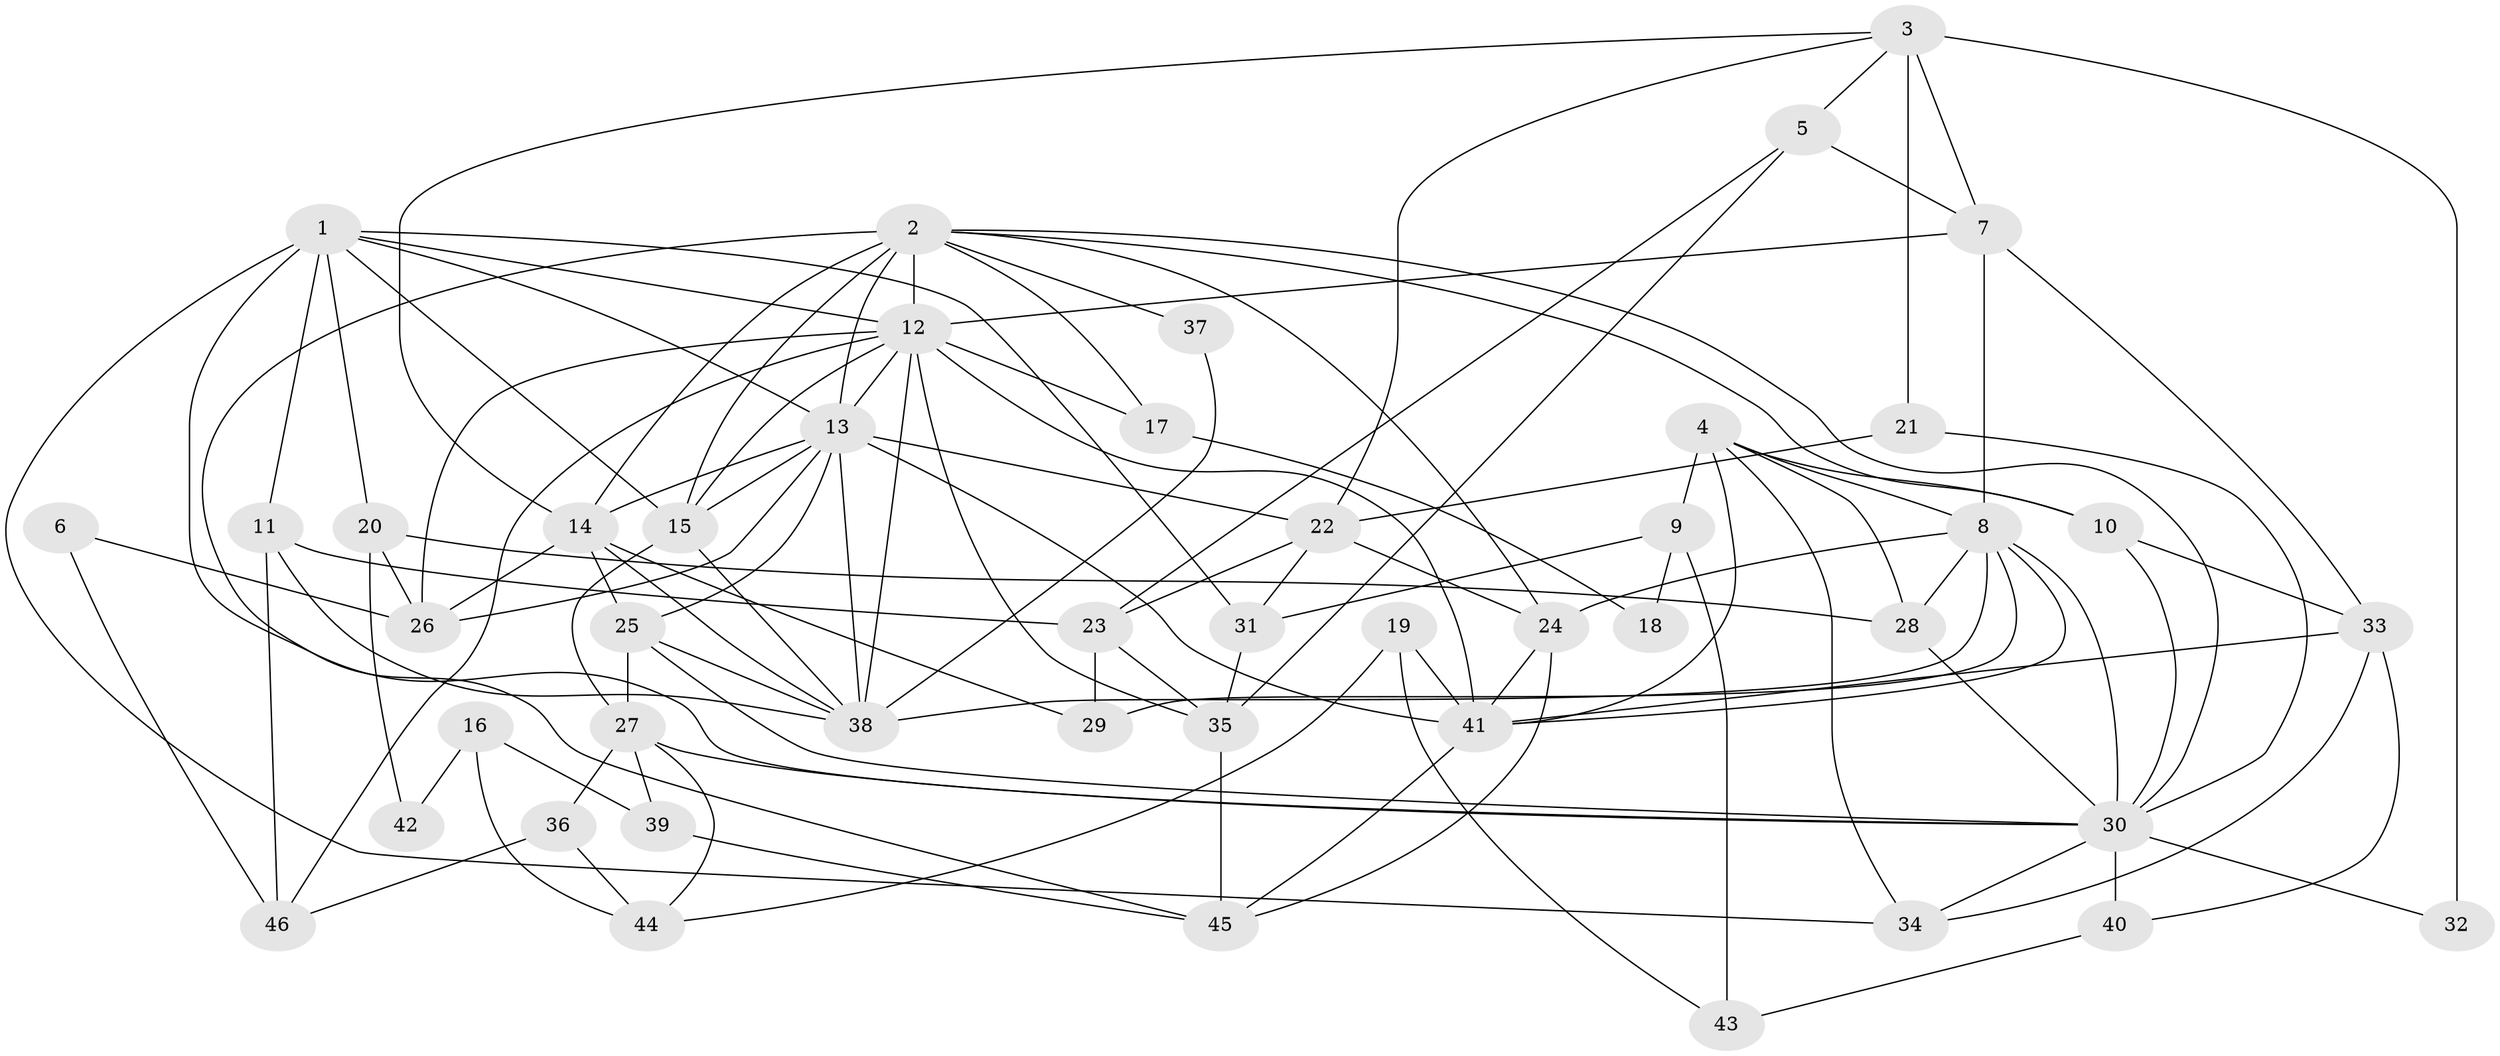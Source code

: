 // original degree distribution, {3: 0.3695652173913043, 5: 0.14130434782608695, 4: 0.25, 2: 0.07608695652173914, 6: 0.13043478260869565, 8: 0.021739130434782608, 7: 0.010869565217391304}
// Generated by graph-tools (version 1.1) at 2025/36/03/09/25 02:36:23]
// undirected, 46 vertices, 114 edges
graph export_dot {
graph [start="1"]
  node [color=gray90,style=filled];
  1;
  2;
  3;
  4;
  5;
  6;
  7;
  8;
  9;
  10;
  11;
  12;
  13;
  14;
  15;
  16;
  17;
  18;
  19;
  20;
  21;
  22;
  23;
  24;
  25;
  26;
  27;
  28;
  29;
  30;
  31;
  32;
  33;
  34;
  35;
  36;
  37;
  38;
  39;
  40;
  41;
  42;
  43;
  44;
  45;
  46;
  1 -- 11 [weight=3.0];
  1 -- 12 [weight=2.0];
  1 -- 13 [weight=2.0];
  1 -- 15 [weight=1.0];
  1 -- 20 [weight=1.0];
  1 -- 30 [weight=1.0];
  1 -- 31 [weight=1.0];
  1 -- 34 [weight=1.0];
  2 -- 10 [weight=1.0];
  2 -- 12 [weight=2.0];
  2 -- 13 [weight=2.0];
  2 -- 14 [weight=1.0];
  2 -- 15 [weight=1.0];
  2 -- 17 [weight=1.0];
  2 -- 24 [weight=2.0];
  2 -- 30 [weight=1.0];
  2 -- 37 [weight=1.0];
  2 -- 45 [weight=1.0];
  3 -- 5 [weight=1.0];
  3 -- 7 [weight=1.0];
  3 -- 14 [weight=1.0];
  3 -- 21 [weight=1.0];
  3 -- 22 [weight=1.0];
  3 -- 32 [weight=2.0];
  4 -- 8 [weight=1.0];
  4 -- 9 [weight=1.0];
  4 -- 10 [weight=1.0];
  4 -- 28 [weight=1.0];
  4 -- 34 [weight=1.0];
  4 -- 41 [weight=1.0];
  5 -- 7 [weight=1.0];
  5 -- 23 [weight=1.0];
  5 -- 35 [weight=1.0];
  6 -- 26 [weight=1.0];
  6 -- 46 [weight=1.0];
  7 -- 8 [weight=2.0];
  7 -- 12 [weight=1.0];
  7 -- 33 [weight=2.0];
  8 -- 24 [weight=1.0];
  8 -- 28 [weight=1.0];
  8 -- 29 [weight=1.0];
  8 -- 30 [weight=1.0];
  8 -- 38 [weight=1.0];
  8 -- 41 [weight=1.0];
  9 -- 18 [weight=1.0];
  9 -- 31 [weight=1.0];
  9 -- 43 [weight=1.0];
  10 -- 30 [weight=1.0];
  10 -- 33 [weight=1.0];
  11 -- 23 [weight=2.0];
  11 -- 38 [weight=1.0];
  11 -- 46 [weight=1.0];
  12 -- 13 [weight=1.0];
  12 -- 15 [weight=1.0];
  12 -- 17 [weight=1.0];
  12 -- 26 [weight=1.0];
  12 -- 35 [weight=1.0];
  12 -- 38 [weight=1.0];
  12 -- 41 [weight=1.0];
  12 -- 46 [weight=1.0];
  13 -- 14 [weight=1.0];
  13 -- 15 [weight=1.0];
  13 -- 22 [weight=2.0];
  13 -- 25 [weight=2.0];
  13 -- 26 [weight=1.0];
  13 -- 38 [weight=2.0];
  13 -- 41 [weight=1.0];
  14 -- 25 [weight=1.0];
  14 -- 26 [weight=1.0];
  14 -- 29 [weight=1.0];
  14 -- 38 [weight=1.0];
  15 -- 27 [weight=1.0];
  15 -- 38 [weight=1.0];
  16 -- 39 [weight=1.0];
  16 -- 42 [weight=1.0];
  16 -- 44 [weight=1.0];
  17 -- 18 [weight=1.0];
  19 -- 41 [weight=1.0];
  19 -- 43 [weight=1.0];
  19 -- 44 [weight=1.0];
  20 -- 26 [weight=1.0];
  20 -- 28 [weight=1.0];
  20 -- 42 [weight=1.0];
  21 -- 22 [weight=1.0];
  21 -- 30 [weight=1.0];
  22 -- 23 [weight=2.0];
  22 -- 24 [weight=1.0];
  22 -- 31 [weight=1.0];
  23 -- 29 [weight=1.0];
  23 -- 35 [weight=1.0];
  24 -- 41 [weight=1.0];
  24 -- 45 [weight=1.0];
  25 -- 27 [weight=1.0];
  25 -- 30 [weight=1.0];
  25 -- 38 [weight=1.0];
  27 -- 30 [weight=1.0];
  27 -- 36 [weight=1.0];
  27 -- 39 [weight=1.0];
  27 -- 44 [weight=1.0];
  28 -- 30 [weight=1.0];
  30 -- 32 [weight=1.0];
  30 -- 34 [weight=1.0];
  30 -- 40 [weight=1.0];
  31 -- 35 [weight=1.0];
  33 -- 34 [weight=1.0];
  33 -- 40 [weight=1.0];
  33 -- 41 [weight=1.0];
  35 -- 45 [weight=1.0];
  36 -- 44 [weight=1.0];
  36 -- 46 [weight=1.0];
  37 -- 38 [weight=1.0];
  39 -- 45 [weight=1.0];
  40 -- 43 [weight=1.0];
  41 -- 45 [weight=1.0];
}
